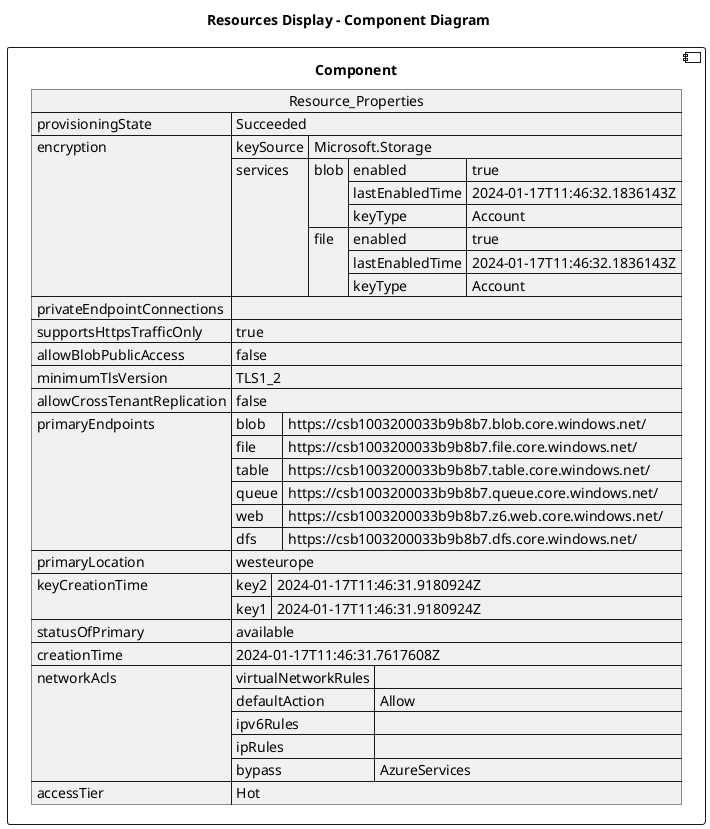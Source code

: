 @startuml

title Resources Display - Component Diagram

component Component {

json  Resource_Properties {
  "provisioningState": "Succeeded",
  "encryption": {
    "keySource": "Microsoft.Storage",
    "services": {
      "blob": {
        "enabled": true,
        "lastEnabledTime": "2024-01-17T11:46:32.1836143Z",
        "keyType": "Account"
      },
      "file": {
        "enabled": true,
        "lastEnabledTime": "2024-01-17T11:46:32.1836143Z",
        "keyType": "Account"
      }
    }
  },
  "privateEndpointConnections": [],
  "supportsHttpsTrafficOnly": true,
  "allowBlobPublicAccess": false,
  "minimumTlsVersion": "TLS1_2",
  "allowCrossTenantReplication": false,
  "primaryEndpoints": {
    "blob": "https://csb1003200033b9b8b7.blob.core.windows.net/",
    "file": "https://csb1003200033b9b8b7.file.core.windows.net/",
    "table": "https://csb1003200033b9b8b7.table.core.windows.net/",
    "queue": "https://csb1003200033b9b8b7.queue.core.windows.net/",
    "web": "https://csb1003200033b9b8b7.z6.web.core.windows.net/",
    "dfs": "https://csb1003200033b9b8b7.dfs.core.windows.net/"
  },
  "primaryLocation": "westeurope",
  "keyCreationTime": {
    "key2": "2024-01-17T11:46:31.9180924Z",
    "key1": "2024-01-17T11:46:31.9180924Z"
  },
  "statusOfPrimary": "available",
  "creationTime": "2024-01-17T11:46:31.7617608Z",
  "networkAcls": {
    "virtualNetworkRules": [],
    "defaultAction": "Allow",
    "ipv6Rules": [],
    "ipRules": [],
    "bypass": "AzureServices"
  },
  "accessTier": "Hot"
}
}
@enduml
